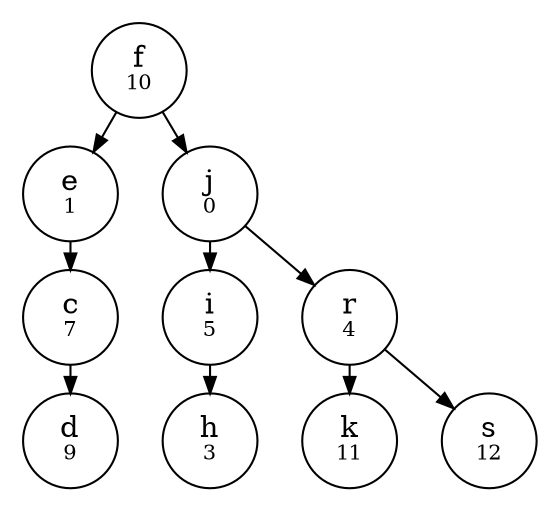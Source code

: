 
    digraph G {
    nodesep=0.3;
    ranksep=0.2;
    margin=0.1;
    node [shape=circle];
    edge [arrowsize=0.8];
    "ed791da0-f552-4117-b200-71f5c7fe8e9c" -> "f9fb2465-e79e-459a-b1c2-72362af9f37f"[side=left];
"f9fb2465-e79e-459a-b1c2-72362af9f37f" -> "a4205941-21c6-4def-9fcf-2d321d5ce3d5"[side=left];
"a4205941-21c6-4def-9fcf-2d321d5ce3d5" -> "98817abe-5f5b-40cf-8862-911d3f1c6592"[side=right];
"ed791da0-f552-4117-b200-71f5c7fe8e9c" -> "1648a2d4-b46a-47c1-b6d0-9c52c960fc62"[side=right];
"1648a2d4-b46a-47c1-b6d0-9c52c960fc62" -> "d3f0a3c7-7a46-4100-93f2-702f297a7aea"[side=left];
"d3f0a3c7-7a46-4100-93f2-702f297a7aea" -> "12e8c063-1648-48fc-b668-ce77ee32a52d"[side=left];
"1648a2d4-b46a-47c1-b6d0-9c52c960fc62" -> "907a0d8c-1dbb-4762-ae08-76d727f03c87"[side=right];
"907a0d8c-1dbb-4762-ae08-76d727f03c87" -> "1dabe44b-6cb2-48c0-9c2b-cb43481733db"[side=left];
"907a0d8c-1dbb-4762-ae08-76d727f03c87" -> "ff387c00-53b5-458c-a4e5-e68969d07059"[side=right];
"907a0d8c-1dbb-4762-ae08-76d727f03c87"[label=<r<BR/><FONT POINT-SIZE="10">4</FONT>>]
"1dabe44b-6cb2-48c0-9c2b-cb43481733db"[label=<k<BR/><FONT POINT-SIZE="10">11</FONT>>]
"f9fb2465-e79e-459a-b1c2-72362af9f37f"[label=<e<BR/><FONT POINT-SIZE="10">1</FONT>>]
"98817abe-5f5b-40cf-8862-911d3f1c6592"[label=<d<BR/><FONT POINT-SIZE="10">9</FONT>>]
"1648a2d4-b46a-47c1-b6d0-9c52c960fc62"[label=<j<BR/><FONT POINT-SIZE="10">0</FONT>>]
"12e8c063-1648-48fc-b668-ce77ee32a52d"[label=<h<BR/><FONT POINT-SIZE="10">3</FONT>>]
"ed791da0-f552-4117-b200-71f5c7fe8e9c"[label=<f<BR/><FONT POINT-SIZE="10">10</FONT>>]
"a4205941-21c6-4def-9fcf-2d321d5ce3d5"[label=<c<BR/><FONT POINT-SIZE="10">7</FONT>>]
"ff387c00-53b5-458c-a4e5-e68969d07059"[label=<s<BR/><FONT POINT-SIZE="10">12</FONT>>]
"d3f0a3c7-7a46-4100-93f2-702f297a7aea"[label=<i<BR/><FONT POINT-SIZE="10">5</FONT>>]}